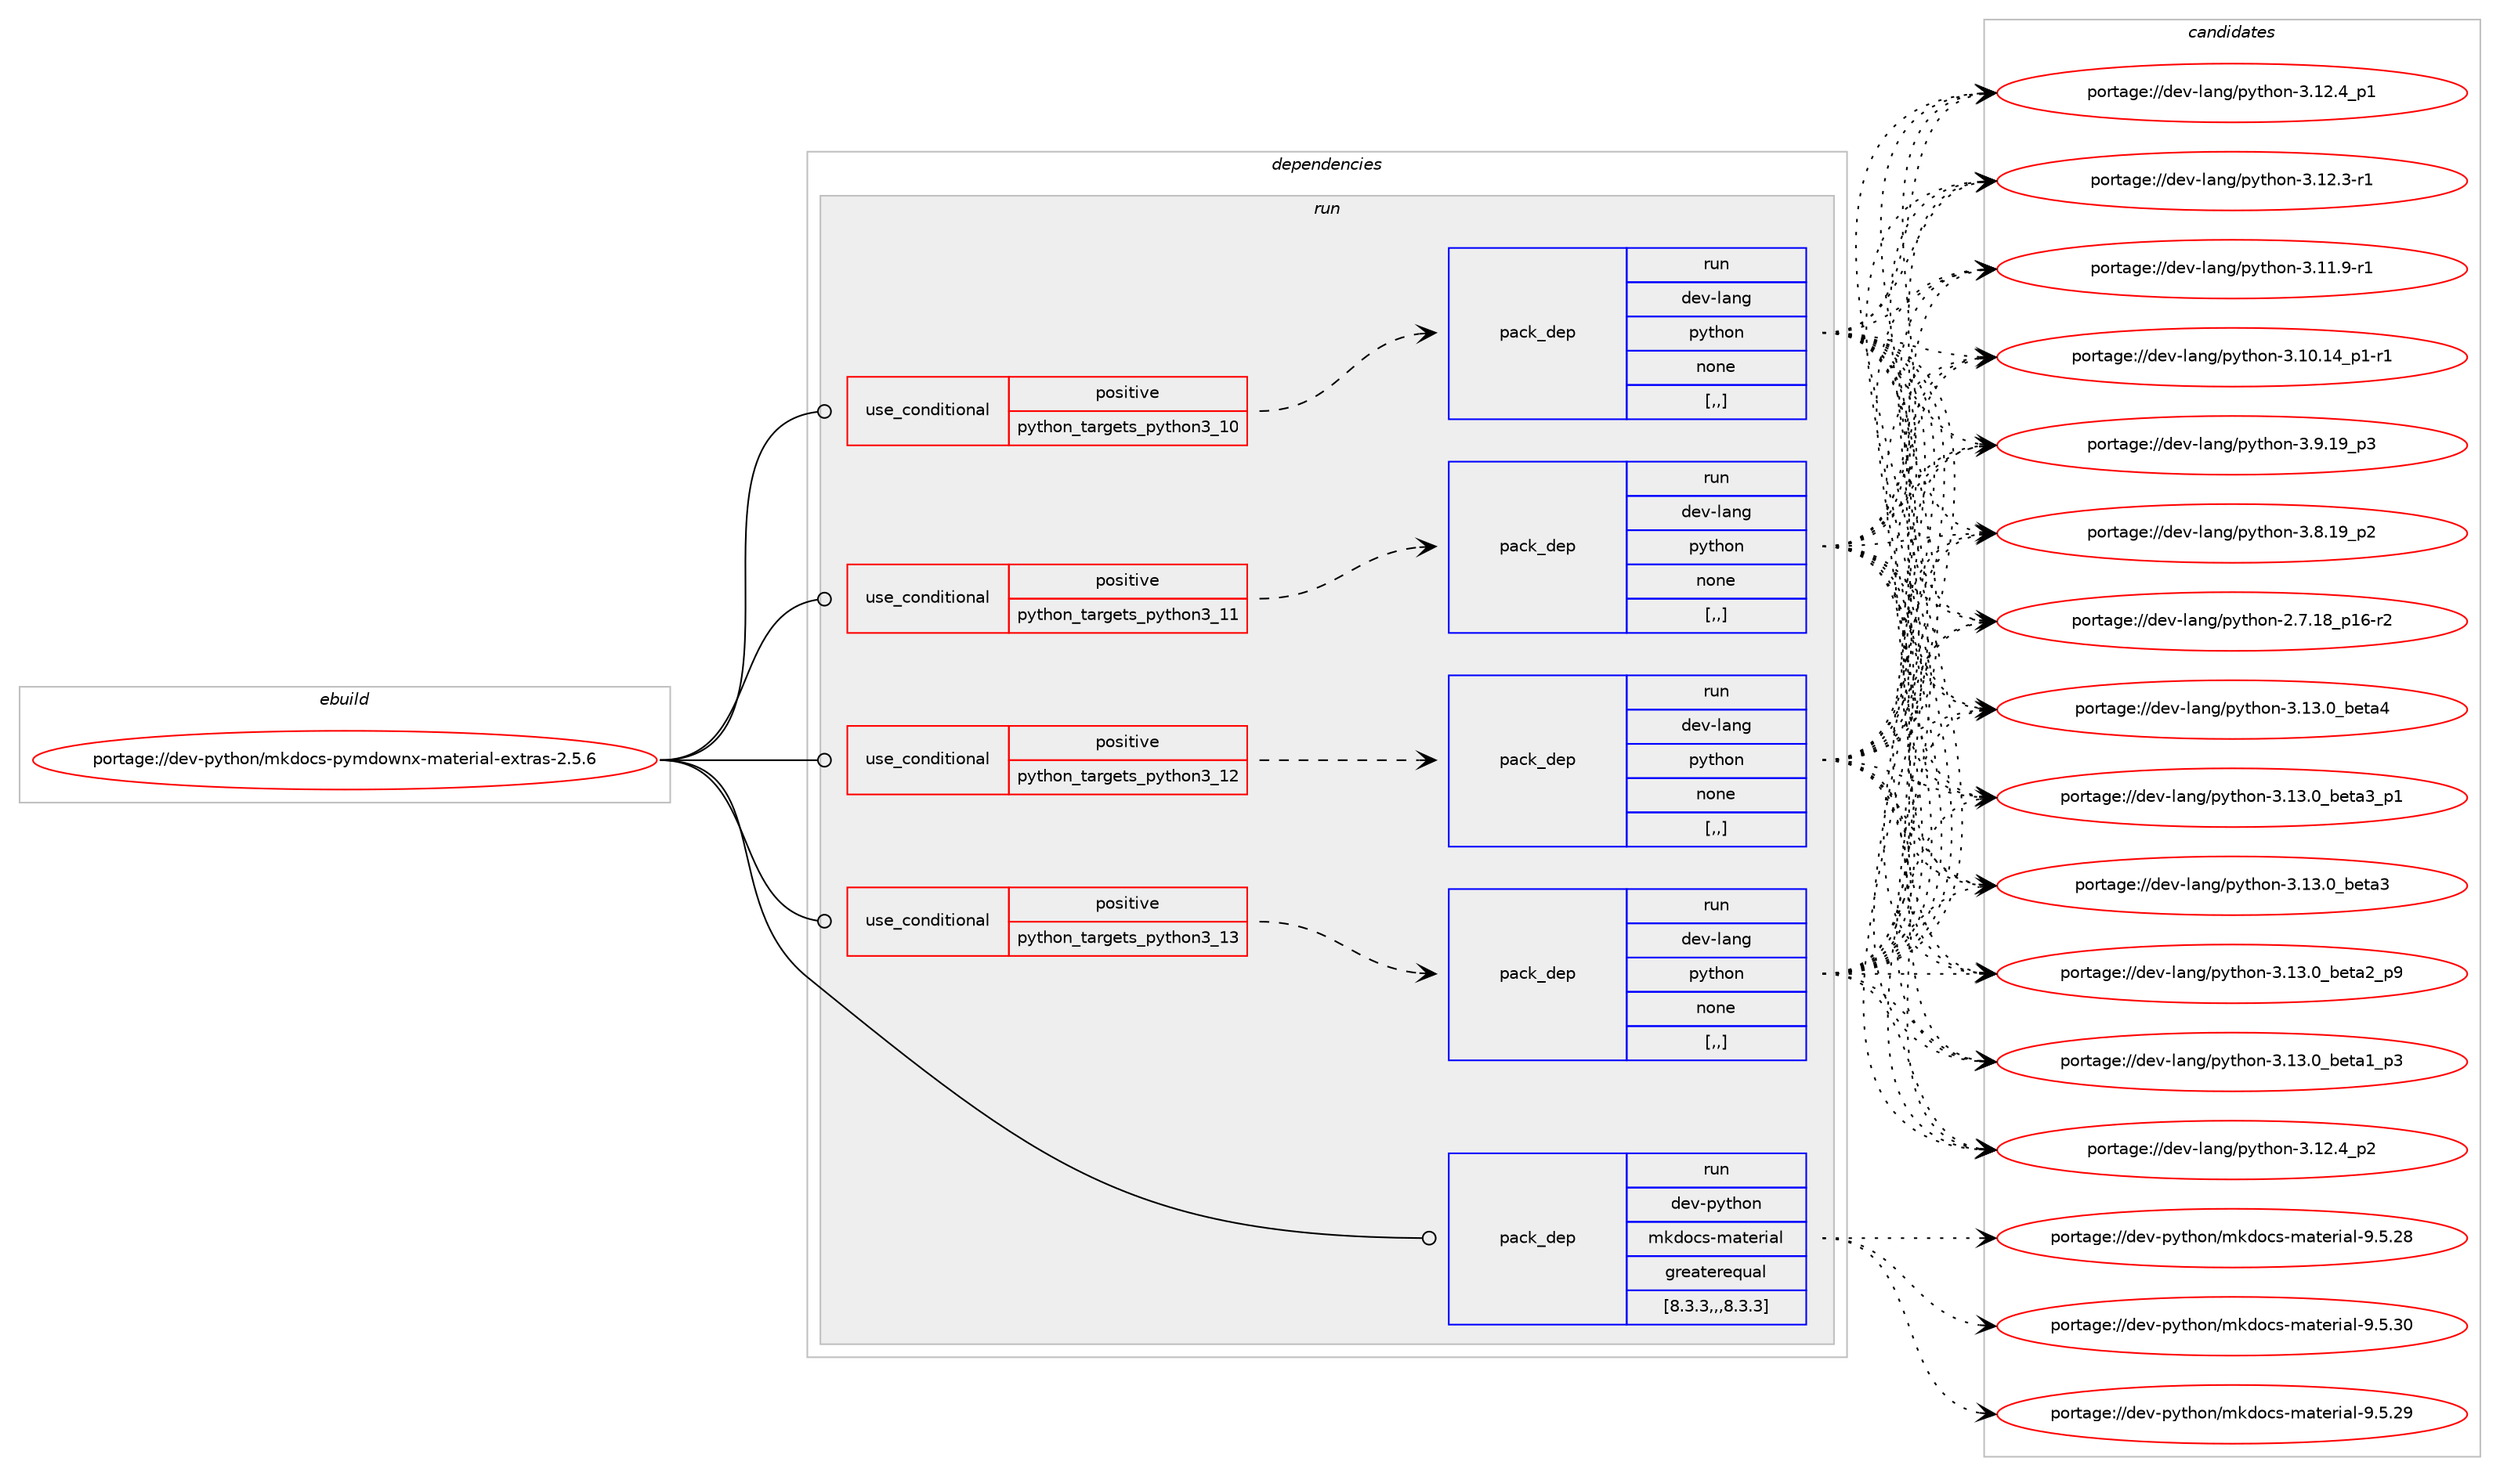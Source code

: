digraph prolog {

# *************
# Graph options
# *************

newrank=true;
concentrate=true;
compound=true;
graph [rankdir=LR,fontname=Helvetica,fontsize=10,ranksep=1.5];#, ranksep=2.5, nodesep=0.2];
edge  [arrowhead=vee];
node  [fontname=Helvetica,fontsize=10];

# **********
# The ebuild
# **********

subgraph cluster_leftcol {
color=gray;
label=<<i>ebuild</i>>;
id [label="portage://dev-python/mkdocs-pymdownx-material-extras-2.5.6", color=red, width=4, href="../dev-python/mkdocs-pymdownx-material-extras-2.5.6.svg"];
}

# ****************
# The dependencies
# ****************

subgraph cluster_midcol {
color=gray;
label=<<i>dependencies</i>>;
subgraph cluster_compile {
fillcolor="#eeeeee";
style=filled;
label=<<i>compile</i>>;
}
subgraph cluster_compileandrun {
fillcolor="#eeeeee";
style=filled;
label=<<i>compile and run</i>>;
}
subgraph cluster_run {
fillcolor="#eeeeee";
style=filled;
label=<<i>run</i>>;
subgraph cond35022 {
dependency151904 [label=<<TABLE BORDER="0" CELLBORDER="1" CELLSPACING="0" CELLPADDING="4"><TR><TD ROWSPAN="3" CELLPADDING="10">use_conditional</TD></TR><TR><TD>positive</TD></TR><TR><TD>python_targets_python3_10</TD></TR></TABLE>>, shape=none, color=red];
subgraph pack115632 {
dependency151905 [label=<<TABLE BORDER="0" CELLBORDER="1" CELLSPACING="0" CELLPADDING="4" WIDTH="220"><TR><TD ROWSPAN="6" CELLPADDING="30">pack_dep</TD></TR><TR><TD WIDTH="110">run</TD></TR><TR><TD>dev-lang</TD></TR><TR><TD>python</TD></TR><TR><TD>none</TD></TR><TR><TD>[,,]</TD></TR></TABLE>>, shape=none, color=blue];
}
dependency151904:e -> dependency151905:w [weight=20,style="dashed",arrowhead="vee"];
}
id:e -> dependency151904:w [weight=20,style="solid",arrowhead="odot"];
subgraph cond35023 {
dependency151906 [label=<<TABLE BORDER="0" CELLBORDER="1" CELLSPACING="0" CELLPADDING="4"><TR><TD ROWSPAN="3" CELLPADDING="10">use_conditional</TD></TR><TR><TD>positive</TD></TR><TR><TD>python_targets_python3_11</TD></TR></TABLE>>, shape=none, color=red];
subgraph pack115633 {
dependency151907 [label=<<TABLE BORDER="0" CELLBORDER="1" CELLSPACING="0" CELLPADDING="4" WIDTH="220"><TR><TD ROWSPAN="6" CELLPADDING="30">pack_dep</TD></TR><TR><TD WIDTH="110">run</TD></TR><TR><TD>dev-lang</TD></TR><TR><TD>python</TD></TR><TR><TD>none</TD></TR><TR><TD>[,,]</TD></TR></TABLE>>, shape=none, color=blue];
}
dependency151906:e -> dependency151907:w [weight=20,style="dashed",arrowhead="vee"];
}
id:e -> dependency151906:w [weight=20,style="solid",arrowhead="odot"];
subgraph cond35024 {
dependency151908 [label=<<TABLE BORDER="0" CELLBORDER="1" CELLSPACING="0" CELLPADDING="4"><TR><TD ROWSPAN="3" CELLPADDING="10">use_conditional</TD></TR><TR><TD>positive</TD></TR><TR><TD>python_targets_python3_12</TD></TR></TABLE>>, shape=none, color=red];
subgraph pack115634 {
dependency151909 [label=<<TABLE BORDER="0" CELLBORDER="1" CELLSPACING="0" CELLPADDING="4" WIDTH="220"><TR><TD ROWSPAN="6" CELLPADDING="30">pack_dep</TD></TR><TR><TD WIDTH="110">run</TD></TR><TR><TD>dev-lang</TD></TR><TR><TD>python</TD></TR><TR><TD>none</TD></TR><TR><TD>[,,]</TD></TR></TABLE>>, shape=none, color=blue];
}
dependency151908:e -> dependency151909:w [weight=20,style="dashed",arrowhead="vee"];
}
id:e -> dependency151908:w [weight=20,style="solid",arrowhead="odot"];
subgraph cond35025 {
dependency151910 [label=<<TABLE BORDER="0" CELLBORDER="1" CELLSPACING="0" CELLPADDING="4"><TR><TD ROWSPAN="3" CELLPADDING="10">use_conditional</TD></TR><TR><TD>positive</TD></TR><TR><TD>python_targets_python3_13</TD></TR></TABLE>>, shape=none, color=red];
subgraph pack115635 {
dependency151911 [label=<<TABLE BORDER="0" CELLBORDER="1" CELLSPACING="0" CELLPADDING="4" WIDTH="220"><TR><TD ROWSPAN="6" CELLPADDING="30">pack_dep</TD></TR><TR><TD WIDTH="110">run</TD></TR><TR><TD>dev-lang</TD></TR><TR><TD>python</TD></TR><TR><TD>none</TD></TR><TR><TD>[,,]</TD></TR></TABLE>>, shape=none, color=blue];
}
dependency151910:e -> dependency151911:w [weight=20,style="dashed",arrowhead="vee"];
}
id:e -> dependency151910:w [weight=20,style="solid",arrowhead="odot"];
subgraph pack115636 {
dependency151912 [label=<<TABLE BORDER="0" CELLBORDER="1" CELLSPACING="0" CELLPADDING="4" WIDTH="220"><TR><TD ROWSPAN="6" CELLPADDING="30">pack_dep</TD></TR><TR><TD WIDTH="110">run</TD></TR><TR><TD>dev-python</TD></TR><TR><TD>mkdocs-material</TD></TR><TR><TD>greaterequal</TD></TR><TR><TD>[8.3.3,,,8.3.3]</TD></TR></TABLE>>, shape=none, color=blue];
}
id:e -> dependency151912:w [weight=20,style="solid",arrowhead="odot"];
}
}

# **************
# The candidates
# **************

subgraph cluster_choices {
rank=same;
color=gray;
label=<<i>candidates</i>>;

subgraph choice115632 {
color=black;
nodesep=1;
choice1001011184510897110103471121211161041111104551464951464895981011169752 [label="portage://dev-lang/python-3.13.0_beta4", color=red, width=4,href="../dev-lang/python-3.13.0_beta4.svg"];
choice10010111845108971101034711212111610411111045514649514648959810111697519511249 [label="portage://dev-lang/python-3.13.0_beta3_p1", color=red, width=4,href="../dev-lang/python-3.13.0_beta3_p1.svg"];
choice1001011184510897110103471121211161041111104551464951464895981011169751 [label="portage://dev-lang/python-3.13.0_beta3", color=red, width=4,href="../dev-lang/python-3.13.0_beta3.svg"];
choice10010111845108971101034711212111610411111045514649514648959810111697509511257 [label="portage://dev-lang/python-3.13.0_beta2_p9", color=red, width=4,href="../dev-lang/python-3.13.0_beta2_p9.svg"];
choice10010111845108971101034711212111610411111045514649514648959810111697499511251 [label="portage://dev-lang/python-3.13.0_beta1_p3", color=red, width=4,href="../dev-lang/python-3.13.0_beta1_p3.svg"];
choice100101118451089711010347112121116104111110455146495046529511250 [label="portage://dev-lang/python-3.12.4_p2", color=red, width=4,href="../dev-lang/python-3.12.4_p2.svg"];
choice100101118451089711010347112121116104111110455146495046529511249 [label="portage://dev-lang/python-3.12.4_p1", color=red, width=4,href="../dev-lang/python-3.12.4_p1.svg"];
choice100101118451089711010347112121116104111110455146495046514511449 [label="portage://dev-lang/python-3.12.3-r1", color=red, width=4,href="../dev-lang/python-3.12.3-r1.svg"];
choice100101118451089711010347112121116104111110455146494946574511449 [label="portage://dev-lang/python-3.11.9-r1", color=red, width=4,href="../dev-lang/python-3.11.9-r1.svg"];
choice100101118451089711010347112121116104111110455146494846495295112494511449 [label="portage://dev-lang/python-3.10.14_p1-r1", color=red, width=4,href="../dev-lang/python-3.10.14_p1-r1.svg"];
choice100101118451089711010347112121116104111110455146574649579511251 [label="portage://dev-lang/python-3.9.19_p3", color=red, width=4,href="../dev-lang/python-3.9.19_p3.svg"];
choice100101118451089711010347112121116104111110455146564649579511250 [label="portage://dev-lang/python-3.8.19_p2", color=red, width=4,href="../dev-lang/python-3.8.19_p2.svg"];
choice100101118451089711010347112121116104111110455046554649569511249544511450 [label="portage://dev-lang/python-2.7.18_p16-r2", color=red, width=4,href="../dev-lang/python-2.7.18_p16-r2.svg"];
dependency151905:e -> choice1001011184510897110103471121211161041111104551464951464895981011169752:w [style=dotted,weight="100"];
dependency151905:e -> choice10010111845108971101034711212111610411111045514649514648959810111697519511249:w [style=dotted,weight="100"];
dependency151905:e -> choice1001011184510897110103471121211161041111104551464951464895981011169751:w [style=dotted,weight="100"];
dependency151905:e -> choice10010111845108971101034711212111610411111045514649514648959810111697509511257:w [style=dotted,weight="100"];
dependency151905:e -> choice10010111845108971101034711212111610411111045514649514648959810111697499511251:w [style=dotted,weight="100"];
dependency151905:e -> choice100101118451089711010347112121116104111110455146495046529511250:w [style=dotted,weight="100"];
dependency151905:e -> choice100101118451089711010347112121116104111110455146495046529511249:w [style=dotted,weight="100"];
dependency151905:e -> choice100101118451089711010347112121116104111110455146495046514511449:w [style=dotted,weight="100"];
dependency151905:e -> choice100101118451089711010347112121116104111110455146494946574511449:w [style=dotted,weight="100"];
dependency151905:e -> choice100101118451089711010347112121116104111110455146494846495295112494511449:w [style=dotted,weight="100"];
dependency151905:e -> choice100101118451089711010347112121116104111110455146574649579511251:w [style=dotted,weight="100"];
dependency151905:e -> choice100101118451089711010347112121116104111110455146564649579511250:w [style=dotted,weight="100"];
dependency151905:e -> choice100101118451089711010347112121116104111110455046554649569511249544511450:w [style=dotted,weight="100"];
}
subgraph choice115633 {
color=black;
nodesep=1;
choice1001011184510897110103471121211161041111104551464951464895981011169752 [label="portage://dev-lang/python-3.13.0_beta4", color=red, width=4,href="../dev-lang/python-3.13.0_beta4.svg"];
choice10010111845108971101034711212111610411111045514649514648959810111697519511249 [label="portage://dev-lang/python-3.13.0_beta3_p1", color=red, width=4,href="../dev-lang/python-3.13.0_beta3_p1.svg"];
choice1001011184510897110103471121211161041111104551464951464895981011169751 [label="portage://dev-lang/python-3.13.0_beta3", color=red, width=4,href="../dev-lang/python-3.13.0_beta3.svg"];
choice10010111845108971101034711212111610411111045514649514648959810111697509511257 [label="portage://dev-lang/python-3.13.0_beta2_p9", color=red, width=4,href="../dev-lang/python-3.13.0_beta2_p9.svg"];
choice10010111845108971101034711212111610411111045514649514648959810111697499511251 [label="portage://dev-lang/python-3.13.0_beta1_p3", color=red, width=4,href="../dev-lang/python-3.13.0_beta1_p3.svg"];
choice100101118451089711010347112121116104111110455146495046529511250 [label="portage://dev-lang/python-3.12.4_p2", color=red, width=4,href="../dev-lang/python-3.12.4_p2.svg"];
choice100101118451089711010347112121116104111110455146495046529511249 [label="portage://dev-lang/python-3.12.4_p1", color=red, width=4,href="../dev-lang/python-3.12.4_p1.svg"];
choice100101118451089711010347112121116104111110455146495046514511449 [label="portage://dev-lang/python-3.12.3-r1", color=red, width=4,href="../dev-lang/python-3.12.3-r1.svg"];
choice100101118451089711010347112121116104111110455146494946574511449 [label="portage://dev-lang/python-3.11.9-r1", color=red, width=4,href="../dev-lang/python-3.11.9-r1.svg"];
choice100101118451089711010347112121116104111110455146494846495295112494511449 [label="portage://dev-lang/python-3.10.14_p1-r1", color=red, width=4,href="../dev-lang/python-3.10.14_p1-r1.svg"];
choice100101118451089711010347112121116104111110455146574649579511251 [label="portage://dev-lang/python-3.9.19_p3", color=red, width=4,href="../dev-lang/python-3.9.19_p3.svg"];
choice100101118451089711010347112121116104111110455146564649579511250 [label="portage://dev-lang/python-3.8.19_p2", color=red, width=4,href="../dev-lang/python-3.8.19_p2.svg"];
choice100101118451089711010347112121116104111110455046554649569511249544511450 [label="portage://dev-lang/python-2.7.18_p16-r2", color=red, width=4,href="../dev-lang/python-2.7.18_p16-r2.svg"];
dependency151907:e -> choice1001011184510897110103471121211161041111104551464951464895981011169752:w [style=dotted,weight="100"];
dependency151907:e -> choice10010111845108971101034711212111610411111045514649514648959810111697519511249:w [style=dotted,weight="100"];
dependency151907:e -> choice1001011184510897110103471121211161041111104551464951464895981011169751:w [style=dotted,weight="100"];
dependency151907:e -> choice10010111845108971101034711212111610411111045514649514648959810111697509511257:w [style=dotted,weight="100"];
dependency151907:e -> choice10010111845108971101034711212111610411111045514649514648959810111697499511251:w [style=dotted,weight="100"];
dependency151907:e -> choice100101118451089711010347112121116104111110455146495046529511250:w [style=dotted,weight="100"];
dependency151907:e -> choice100101118451089711010347112121116104111110455146495046529511249:w [style=dotted,weight="100"];
dependency151907:e -> choice100101118451089711010347112121116104111110455146495046514511449:w [style=dotted,weight="100"];
dependency151907:e -> choice100101118451089711010347112121116104111110455146494946574511449:w [style=dotted,weight="100"];
dependency151907:e -> choice100101118451089711010347112121116104111110455146494846495295112494511449:w [style=dotted,weight="100"];
dependency151907:e -> choice100101118451089711010347112121116104111110455146574649579511251:w [style=dotted,weight="100"];
dependency151907:e -> choice100101118451089711010347112121116104111110455146564649579511250:w [style=dotted,weight="100"];
dependency151907:e -> choice100101118451089711010347112121116104111110455046554649569511249544511450:w [style=dotted,weight="100"];
}
subgraph choice115634 {
color=black;
nodesep=1;
choice1001011184510897110103471121211161041111104551464951464895981011169752 [label="portage://dev-lang/python-3.13.0_beta4", color=red, width=4,href="../dev-lang/python-3.13.0_beta4.svg"];
choice10010111845108971101034711212111610411111045514649514648959810111697519511249 [label="portage://dev-lang/python-3.13.0_beta3_p1", color=red, width=4,href="../dev-lang/python-3.13.0_beta3_p1.svg"];
choice1001011184510897110103471121211161041111104551464951464895981011169751 [label="portage://dev-lang/python-3.13.0_beta3", color=red, width=4,href="../dev-lang/python-3.13.0_beta3.svg"];
choice10010111845108971101034711212111610411111045514649514648959810111697509511257 [label="portage://dev-lang/python-3.13.0_beta2_p9", color=red, width=4,href="../dev-lang/python-3.13.0_beta2_p9.svg"];
choice10010111845108971101034711212111610411111045514649514648959810111697499511251 [label="portage://dev-lang/python-3.13.0_beta1_p3", color=red, width=4,href="../dev-lang/python-3.13.0_beta1_p3.svg"];
choice100101118451089711010347112121116104111110455146495046529511250 [label="portage://dev-lang/python-3.12.4_p2", color=red, width=4,href="../dev-lang/python-3.12.4_p2.svg"];
choice100101118451089711010347112121116104111110455146495046529511249 [label="portage://dev-lang/python-3.12.4_p1", color=red, width=4,href="../dev-lang/python-3.12.4_p1.svg"];
choice100101118451089711010347112121116104111110455146495046514511449 [label="portage://dev-lang/python-3.12.3-r1", color=red, width=4,href="../dev-lang/python-3.12.3-r1.svg"];
choice100101118451089711010347112121116104111110455146494946574511449 [label="portage://dev-lang/python-3.11.9-r1", color=red, width=4,href="../dev-lang/python-3.11.9-r1.svg"];
choice100101118451089711010347112121116104111110455146494846495295112494511449 [label="portage://dev-lang/python-3.10.14_p1-r1", color=red, width=4,href="../dev-lang/python-3.10.14_p1-r1.svg"];
choice100101118451089711010347112121116104111110455146574649579511251 [label="portage://dev-lang/python-3.9.19_p3", color=red, width=4,href="../dev-lang/python-3.9.19_p3.svg"];
choice100101118451089711010347112121116104111110455146564649579511250 [label="portage://dev-lang/python-3.8.19_p2", color=red, width=4,href="../dev-lang/python-3.8.19_p2.svg"];
choice100101118451089711010347112121116104111110455046554649569511249544511450 [label="portage://dev-lang/python-2.7.18_p16-r2", color=red, width=4,href="../dev-lang/python-2.7.18_p16-r2.svg"];
dependency151909:e -> choice1001011184510897110103471121211161041111104551464951464895981011169752:w [style=dotted,weight="100"];
dependency151909:e -> choice10010111845108971101034711212111610411111045514649514648959810111697519511249:w [style=dotted,weight="100"];
dependency151909:e -> choice1001011184510897110103471121211161041111104551464951464895981011169751:w [style=dotted,weight="100"];
dependency151909:e -> choice10010111845108971101034711212111610411111045514649514648959810111697509511257:w [style=dotted,weight="100"];
dependency151909:e -> choice10010111845108971101034711212111610411111045514649514648959810111697499511251:w [style=dotted,weight="100"];
dependency151909:e -> choice100101118451089711010347112121116104111110455146495046529511250:w [style=dotted,weight="100"];
dependency151909:e -> choice100101118451089711010347112121116104111110455146495046529511249:w [style=dotted,weight="100"];
dependency151909:e -> choice100101118451089711010347112121116104111110455146495046514511449:w [style=dotted,weight="100"];
dependency151909:e -> choice100101118451089711010347112121116104111110455146494946574511449:w [style=dotted,weight="100"];
dependency151909:e -> choice100101118451089711010347112121116104111110455146494846495295112494511449:w [style=dotted,weight="100"];
dependency151909:e -> choice100101118451089711010347112121116104111110455146574649579511251:w [style=dotted,weight="100"];
dependency151909:e -> choice100101118451089711010347112121116104111110455146564649579511250:w [style=dotted,weight="100"];
dependency151909:e -> choice100101118451089711010347112121116104111110455046554649569511249544511450:w [style=dotted,weight="100"];
}
subgraph choice115635 {
color=black;
nodesep=1;
choice1001011184510897110103471121211161041111104551464951464895981011169752 [label="portage://dev-lang/python-3.13.0_beta4", color=red, width=4,href="../dev-lang/python-3.13.0_beta4.svg"];
choice10010111845108971101034711212111610411111045514649514648959810111697519511249 [label="portage://dev-lang/python-3.13.0_beta3_p1", color=red, width=4,href="../dev-lang/python-3.13.0_beta3_p1.svg"];
choice1001011184510897110103471121211161041111104551464951464895981011169751 [label="portage://dev-lang/python-3.13.0_beta3", color=red, width=4,href="../dev-lang/python-3.13.0_beta3.svg"];
choice10010111845108971101034711212111610411111045514649514648959810111697509511257 [label="portage://dev-lang/python-3.13.0_beta2_p9", color=red, width=4,href="../dev-lang/python-3.13.0_beta2_p9.svg"];
choice10010111845108971101034711212111610411111045514649514648959810111697499511251 [label="portage://dev-lang/python-3.13.0_beta1_p3", color=red, width=4,href="../dev-lang/python-3.13.0_beta1_p3.svg"];
choice100101118451089711010347112121116104111110455146495046529511250 [label="portage://dev-lang/python-3.12.4_p2", color=red, width=4,href="../dev-lang/python-3.12.4_p2.svg"];
choice100101118451089711010347112121116104111110455146495046529511249 [label="portage://dev-lang/python-3.12.4_p1", color=red, width=4,href="../dev-lang/python-3.12.4_p1.svg"];
choice100101118451089711010347112121116104111110455146495046514511449 [label="portage://dev-lang/python-3.12.3-r1", color=red, width=4,href="../dev-lang/python-3.12.3-r1.svg"];
choice100101118451089711010347112121116104111110455146494946574511449 [label="portage://dev-lang/python-3.11.9-r1", color=red, width=4,href="../dev-lang/python-3.11.9-r1.svg"];
choice100101118451089711010347112121116104111110455146494846495295112494511449 [label="portage://dev-lang/python-3.10.14_p1-r1", color=red, width=4,href="../dev-lang/python-3.10.14_p1-r1.svg"];
choice100101118451089711010347112121116104111110455146574649579511251 [label="portage://dev-lang/python-3.9.19_p3", color=red, width=4,href="../dev-lang/python-3.9.19_p3.svg"];
choice100101118451089711010347112121116104111110455146564649579511250 [label="portage://dev-lang/python-3.8.19_p2", color=red, width=4,href="../dev-lang/python-3.8.19_p2.svg"];
choice100101118451089711010347112121116104111110455046554649569511249544511450 [label="portage://dev-lang/python-2.7.18_p16-r2", color=red, width=4,href="../dev-lang/python-2.7.18_p16-r2.svg"];
dependency151911:e -> choice1001011184510897110103471121211161041111104551464951464895981011169752:w [style=dotted,weight="100"];
dependency151911:e -> choice10010111845108971101034711212111610411111045514649514648959810111697519511249:w [style=dotted,weight="100"];
dependency151911:e -> choice1001011184510897110103471121211161041111104551464951464895981011169751:w [style=dotted,weight="100"];
dependency151911:e -> choice10010111845108971101034711212111610411111045514649514648959810111697509511257:w [style=dotted,weight="100"];
dependency151911:e -> choice10010111845108971101034711212111610411111045514649514648959810111697499511251:w [style=dotted,weight="100"];
dependency151911:e -> choice100101118451089711010347112121116104111110455146495046529511250:w [style=dotted,weight="100"];
dependency151911:e -> choice100101118451089711010347112121116104111110455146495046529511249:w [style=dotted,weight="100"];
dependency151911:e -> choice100101118451089711010347112121116104111110455146495046514511449:w [style=dotted,weight="100"];
dependency151911:e -> choice100101118451089711010347112121116104111110455146494946574511449:w [style=dotted,weight="100"];
dependency151911:e -> choice100101118451089711010347112121116104111110455146494846495295112494511449:w [style=dotted,weight="100"];
dependency151911:e -> choice100101118451089711010347112121116104111110455146574649579511251:w [style=dotted,weight="100"];
dependency151911:e -> choice100101118451089711010347112121116104111110455146564649579511250:w [style=dotted,weight="100"];
dependency151911:e -> choice100101118451089711010347112121116104111110455046554649569511249544511450:w [style=dotted,weight="100"];
}
subgraph choice115636 {
color=black;
nodesep=1;
choice10010111845112121116104111110471091071001119911545109971161011141059710845574653465148 [label="portage://dev-python/mkdocs-material-9.5.30", color=red, width=4,href="../dev-python/mkdocs-material-9.5.30.svg"];
choice10010111845112121116104111110471091071001119911545109971161011141059710845574653465057 [label="portage://dev-python/mkdocs-material-9.5.29", color=red, width=4,href="../dev-python/mkdocs-material-9.5.29.svg"];
choice10010111845112121116104111110471091071001119911545109971161011141059710845574653465056 [label="portage://dev-python/mkdocs-material-9.5.28", color=red, width=4,href="../dev-python/mkdocs-material-9.5.28.svg"];
dependency151912:e -> choice10010111845112121116104111110471091071001119911545109971161011141059710845574653465148:w [style=dotted,weight="100"];
dependency151912:e -> choice10010111845112121116104111110471091071001119911545109971161011141059710845574653465057:w [style=dotted,weight="100"];
dependency151912:e -> choice10010111845112121116104111110471091071001119911545109971161011141059710845574653465056:w [style=dotted,weight="100"];
}
}

}
